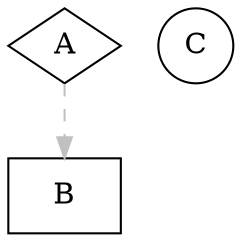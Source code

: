digraph test0 {

  A [shape=diamond]
  B [shape=box]
  C [shape=circle]

  A -> B [style=dashed, color=grey]
}
